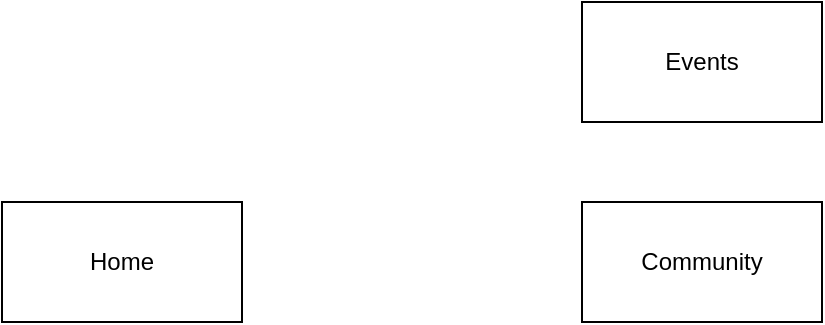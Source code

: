 <mxfile version="13.3.9" type="device"><diagram id="TvWyxDe16VHB4l-nWuXL" name="Page-1"><mxGraphModel dx="1420" dy="904" grid="1" gridSize="10" guides="1" tooltips="1" connect="1" arrows="1" fold="1" page="1" pageScale="1" pageWidth="1169" pageHeight="827" math="0" shadow="0"><root><mxCell id="0"/><mxCell id="1" parent="0"/><mxCell id="MMjOgmS4PExbE8uFfLR3-1" value="Home" style="rounded=0;whiteSpace=wrap;html=1;" vertex="1" parent="1"><mxGeometry x="90" y="280" width="120" height="60" as="geometry"/></mxCell><mxCell id="MMjOgmS4PExbE8uFfLR3-2" value="Events" style="rounded=0;whiteSpace=wrap;html=1;" vertex="1" parent="1"><mxGeometry x="380" y="180" width="120" height="60" as="geometry"/></mxCell><mxCell id="MMjOgmS4PExbE8uFfLR3-3" value="Community" style="rounded=0;whiteSpace=wrap;html=1;" vertex="1" parent="1"><mxGeometry x="380" y="280" width="120" height="60" as="geometry"/></mxCell></root></mxGraphModel></diagram></mxfile>